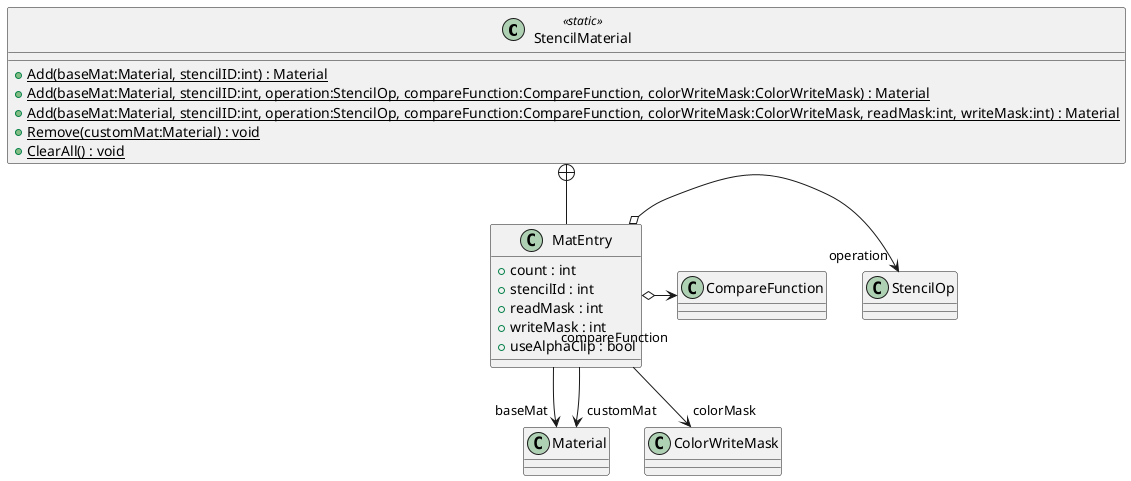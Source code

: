 @startuml
class StencilMaterial <<static>> {
    + {static} Add(baseMat:Material, stencilID:int) : Material
    + {static} Add(baseMat:Material, stencilID:int, operation:StencilOp, compareFunction:CompareFunction, colorWriteMask:ColorWriteMask) : Material
    + {static} Add(baseMat:Material, stencilID:int, operation:StencilOp, compareFunction:CompareFunction, colorWriteMask:ColorWriteMask, readMask:int, writeMask:int) : Material
    + {static} Remove(customMat:Material) : void
    + {static} ClearAll() : void
}
class MatEntry {
    + count : int
    + stencilId : int
    + readMask : int
    + writeMask : int
    + useAlphaClip : bool
}
StencilMaterial +-- MatEntry
MatEntry --> "baseMat" Material
MatEntry --> "customMat" Material
MatEntry o-> "operation" StencilOp
MatEntry o-> "compareFunction" CompareFunction
MatEntry --> "colorMask" ColorWriteMask
@enduml
